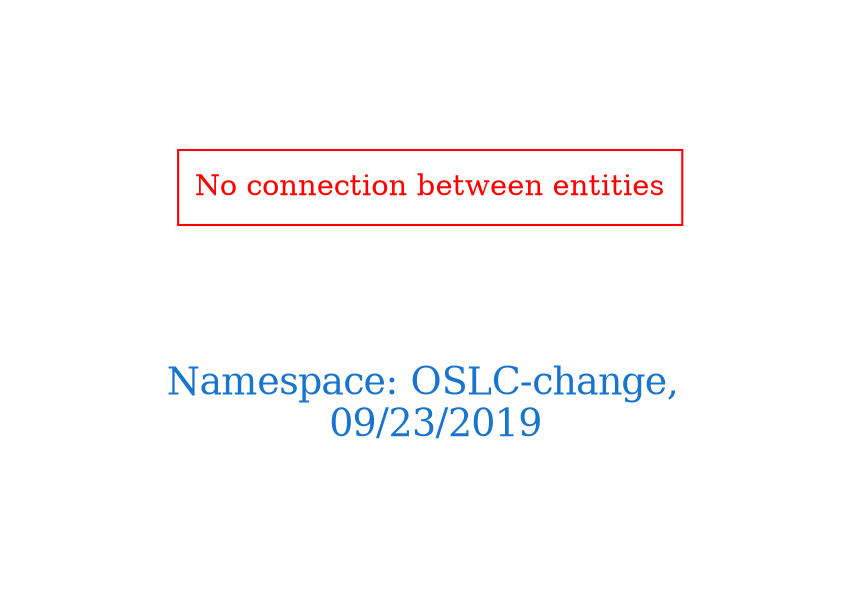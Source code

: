 digraph OGIT_ontology {
 graph [ rankdir= LR,pad=1 
fontsize = 18,
fontcolor= dodgerblue3,label = "\n\n\nNamespace: OSLC-change, \n 09/23/2019"];
node[shape=polygon];
edge [  color="gray81"];

"No connection between entities" [fontcolor = "red",color="red", shape="polygon"]
}
